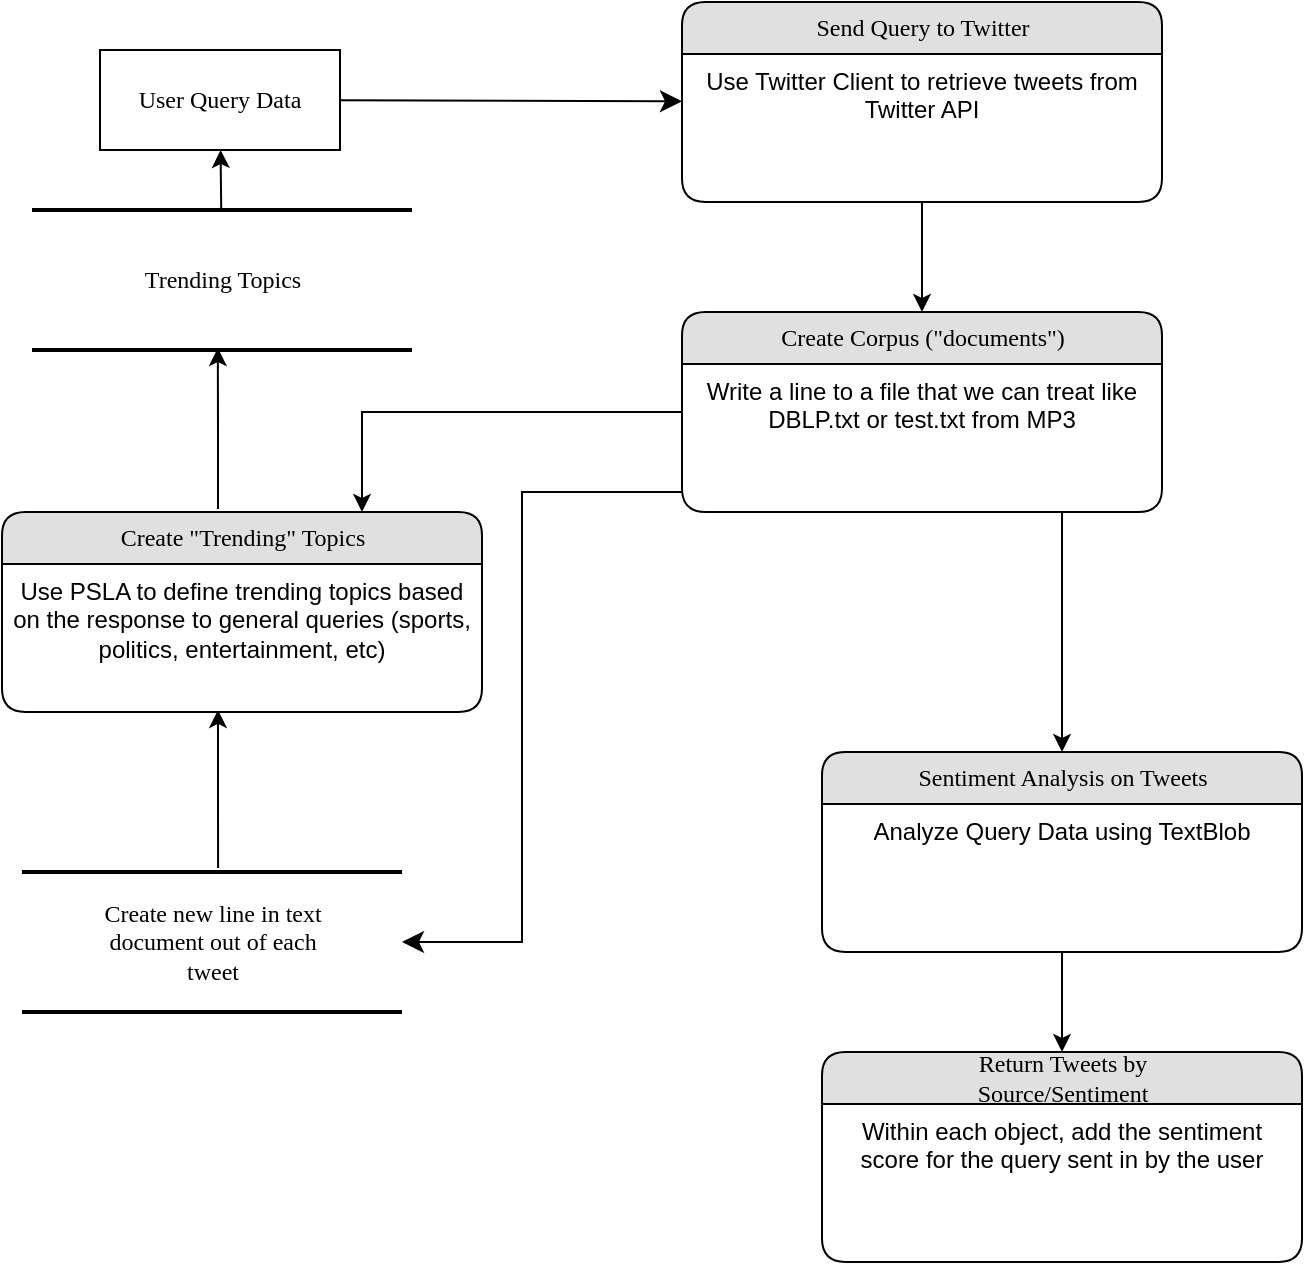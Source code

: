<mxfile pages="2">
    <diagram name="Page-1" id="52a04d89-c75d-2922-d76d-85b35f80e030">
        <mxGraphModel dx="1152" dy="493" grid="1" gridSize="10" guides="1" tooltips="1" connect="1" arrows="1" fold="1" page="1" pageScale="1" pageWidth="1100" pageHeight="850" background="none" math="0" shadow="0">
            <root>
                <mxCell id="0"/>
                <mxCell id="1" parent="0"/>
                <mxCell id="CfUMpahbv_ZwyhBGr2wj-9" value="" style="edgeStyle=orthogonalEdgeStyle;rounded=0;orthogonalLoop=1;jettySize=auto;html=1;exitX=0.516;exitY=-0.029;exitDx=0;exitDy=0;exitPerimeter=0;entryX=0.45;entryY=0.986;entryDx=0;entryDy=0;entryPerimeter=0;" parent="1" source="21ea969265ad0168-30" target="CfUMpahbv_ZwyhBGr2wj-6" edge="1">
                    <mxGeometry relative="1" as="geometry">
                        <mxPoint x="146" y="430" as="sourcePoint"/>
                        <mxPoint x="149" y="380" as="targetPoint"/>
                    </mxGeometry>
                </mxCell>
                <mxCell id="21ea969265ad0168-30" value="Create new line in text&lt;br&gt;document out of each&lt;br&gt;tweet" style="html=1;rounded=0;shadow=0;comic=0;labelBackgroundColor=none;strokeWidth=2;fontFamily=Verdana;fontSize=12;align=center;shape=mxgraph.ios7ui.horLines;" parent="1" vertex="1">
                    <mxGeometry x="50" y="450" width="190" height="70" as="geometry"/>
                </mxCell>
                <mxCell id="1fdf3b25b50cf41e-27" style="html=1;labelBackgroundColor=none;startFill=0;startSize=8;endFill=1;endSize=8;fontFamily=Verdana;fontSize=12;" parent="1" source="17472293e6e8944d-30" target="1fdf3b25b50cf41e-1" edge="1">
                    <mxGeometry relative="1" as="geometry"/>
                </mxCell>
                <mxCell id="3" value="" style="edgeStyle=none;html=1;startArrow=classic;startFill=1;endArrow=none;endFill=0;" parent="1" source="17472293e6e8944d-30" target="CfUMpahbv_ZwyhBGr2wj-11" edge="1">
                    <mxGeometry relative="1" as="geometry"/>
                </mxCell>
                <mxCell id="17472293e6e8944d-30" value="User Query Data" style="whiteSpace=wrap;html=1;rounded=0;shadow=0;comic=0;labelBackgroundColor=none;strokeWidth=1;fontFamily=Verdana;fontSize=12;align=center;" parent="1" vertex="1">
                    <mxGeometry x="89" y="39" width="120" height="50" as="geometry"/>
                </mxCell>
                <mxCell id="1fdf3b25b50cf41e-38" style="edgeStyle=elbowEdgeStyle;html=1;labelBackgroundColor=none;startFill=0;startSize=8;endFill=1;endSize=8;fontFamily=Verdana;fontSize=12;rounded=0;" parent="1" source="r-KkZK2zQZgvtkGGY7jv-22" target="21ea969265ad0168-30" edge="1">
                    <mxGeometry relative="1" as="geometry">
                        <Array as="points">
                            <mxPoint x="300" y="260"/>
                            <mxPoint x="180" y="280"/>
                            <mxPoint x="160" y="330"/>
                        </Array>
                        <mxPoint x="180" y="310" as="targetPoint"/>
                    </mxGeometry>
                </mxCell>
                <mxCell id="r-KkZK2zQZgvtkGGY7jv-23" style="edgeStyle=orthogonalEdgeStyle;rounded=0;orthogonalLoop=1;jettySize=auto;html=1;entryX=0.5;entryY=0;entryDx=0;entryDy=0;startArrow=none;startFill=0;endArrow=classic;endFill=1;" parent="1" source="1fdf3b25b50cf41e-1" target="r-KkZK2zQZgvtkGGY7jv-21" edge="1">
                    <mxGeometry relative="1" as="geometry"/>
                </mxCell>
                <mxCell id="1fdf3b25b50cf41e-1" value="Send Query to Twitter" style="swimlane;html=1;fontStyle=0;childLayout=stackLayout;horizontal=1;startSize=26;fillColor=#e0e0e0;horizontalStack=0;resizeParent=1;resizeLast=0;collapsible=1;marginBottom=0;swimlaneFillColor=#ffffff;align=center;rounded=1;shadow=0;comic=0;labelBackgroundColor=none;strokeWidth=1;fontFamily=Verdana;fontSize=12" parent="1" vertex="1">
                    <mxGeometry x="380" y="15" width="240" height="100" as="geometry"/>
                </mxCell>
                <mxCell id="r-KkZK2zQZgvtkGGY7jv-16" value="Use Twitter Client to retrieve tweets from Twitter API" style="text;html=1;strokeColor=none;fillColor=none;spacingLeft=4;spacingRight=4;whiteSpace=wrap;overflow=hidden;rotatable=0;points=[[0,0.5],[1,0.5]];portConstraint=eastwest;align=center;" parent="1fdf3b25b50cf41e-1" vertex="1">
                    <mxGeometry y="26" width="240" height="74" as="geometry"/>
                </mxCell>
                <mxCell id="r-KkZK2zQZgvtkGGY7jv-4" style="edgeStyle=orthogonalEdgeStyle;rounded=0;orthogonalLoop=1;jettySize=auto;html=1;entryX=0.5;entryY=0;entryDx=0;entryDy=0;" parent="1" source="r-KkZK2zQZgvtkGGY7jv-1" target="r-KkZK2zQZgvtkGGY7jv-5" edge="1">
                    <mxGeometry relative="1" as="geometry">
                        <mxPoint x="570" y="545" as="targetPoint"/>
                    </mxGeometry>
                </mxCell>
                <mxCell id="r-KkZK2zQZgvtkGGY7jv-1" value="Sentiment Analysis on Tweets" style="swimlane;html=1;fontStyle=0;childLayout=stackLayout;horizontal=1;startSize=26;fillColor=#e0e0e0;horizontalStack=0;resizeParent=1;resizeLast=0;collapsible=1;marginBottom=0;swimlaneFillColor=#ffffff;align=center;rounded=1;shadow=0;comic=0;labelBackgroundColor=none;strokeWidth=1;fontFamily=Verdana;fontSize=12" parent="1" vertex="1">
                    <mxGeometry x="450" y="390" width="240" height="100" as="geometry"/>
                </mxCell>
                <mxCell id="r-KkZK2zQZgvtkGGY7jv-7" value="Analyze Query Data using TextBlob" style="text;html=1;strokeColor=none;fillColor=none;spacingLeft=4;spacingRight=4;whiteSpace=wrap;overflow=hidden;rotatable=0;points=[[0,0.5],[1,0.5]];portConstraint=eastwest;align=center;" parent="r-KkZK2zQZgvtkGGY7jv-1" vertex="1">
                    <mxGeometry y="26" width="240" height="74" as="geometry"/>
                </mxCell>
                <mxCell id="r-KkZK2zQZgvtkGGY7jv-5" value="Return Tweets by&lt;br&gt;Source/Sentiment" style="swimlane;html=1;fontStyle=0;childLayout=stackLayout;horizontal=1;startSize=26;fillColor=#e0e0e0;horizontalStack=0;resizeParent=1;resizeLast=0;collapsible=1;marginBottom=0;swimlaneFillColor=#ffffff;align=center;rounded=1;shadow=0;comic=0;labelBackgroundColor=none;strokeWidth=1;fontFamily=Verdana;fontSize=12" parent="1" vertex="1">
                    <mxGeometry x="450" y="540" width="240" height="105" as="geometry"/>
                </mxCell>
                <mxCell id="r-KkZK2zQZgvtkGGY7jv-6" value="Within each object, add the sentiment score for the query sent in by the user" style="text;html=1;strokeColor=none;fillColor=none;spacingLeft=4;spacingRight=4;whiteSpace=wrap;overflow=hidden;rotatable=0;points=[[0,0.5],[1,0.5]];portConstraint=eastwest;align=center;" parent="r-KkZK2zQZgvtkGGY7jv-5" vertex="1">
                    <mxGeometry y="26" width="240" height="74" as="geometry"/>
                </mxCell>
                <mxCell id="r-KkZK2zQZgvtkGGY7jv-24" style="edgeStyle=elbowEdgeStyle;rounded=0;orthogonalLoop=1;jettySize=auto;html=1;entryX=0.5;entryY=0;entryDx=0;entryDy=0;startArrow=none;startFill=0;endArrow=classic;endFill=1;" parent="1" source="r-KkZK2zQZgvtkGGY7jv-21" target="r-KkZK2zQZgvtkGGY7jv-1" edge="1">
                    <mxGeometry relative="1" as="geometry"/>
                </mxCell>
                <mxCell id="CfUMpahbv_ZwyhBGr2wj-7" style="edgeStyle=orthogonalEdgeStyle;rounded=0;orthogonalLoop=1;jettySize=auto;html=1;entryX=0.75;entryY=0;entryDx=0;entryDy=0;" parent="1" source="r-KkZK2zQZgvtkGGY7jv-21" target="CfUMpahbv_ZwyhBGr2wj-5" edge="1">
                    <mxGeometry relative="1" as="geometry"/>
                </mxCell>
                <mxCell id="r-KkZK2zQZgvtkGGY7jv-21" value="Create Corpus (&quot;documents&quot;)" style="swimlane;html=1;fontStyle=0;childLayout=stackLayout;horizontal=1;startSize=26;fillColor=#e0e0e0;horizontalStack=0;resizeParent=1;resizeLast=0;collapsible=1;marginBottom=0;swimlaneFillColor=#ffffff;align=center;rounded=1;shadow=0;comic=0;labelBackgroundColor=none;strokeWidth=1;fontFamily=Verdana;fontSize=12" parent="1" vertex="1">
                    <mxGeometry x="380" y="170" width="240" height="100" as="geometry"/>
                </mxCell>
                <mxCell id="r-KkZK2zQZgvtkGGY7jv-22" value="Write a line to a file that we can treat like DBLP.txt or test.txt from MP3" style="text;html=1;strokeColor=none;fillColor=none;spacingLeft=4;spacingRight=4;whiteSpace=wrap;overflow=hidden;rotatable=0;points=[[0,0.5],[1,0.5]];portConstraint=eastwest;align=center;" parent="r-KkZK2zQZgvtkGGY7jv-21" vertex="1">
                    <mxGeometry y="26" width="240" height="74" as="geometry"/>
                </mxCell>
                <mxCell id="CfUMpahbv_ZwyhBGr2wj-12" style="edgeStyle=orthogonalEdgeStyle;rounded=0;orthogonalLoop=1;jettySize=auto;html=1;entryX=0.489;entryY=0.986;entryDx=0;entryDy=0;entryPerimeter=0;exitX=0.45;exitY=-0.015;exitDx=0;exitDy=0;exitPerimeter=0;" parent="1" source="CfUMpahbv_ZwyhBGr2wj-5" target="CfUMpahbv_ZwyhBGr2wj-11" edge="1">
                    <mxGeometry relative="1" as="geometry"/>
                </mxCell>
                <mxCell id="CfUMpahbv_ZwyhBGr2wj-5" value="Create &quot;Trending&quot; Topics" style="swimlane;html=1;fontStyle=0;childLayout=stackLayout;horizontal=1;startSize=26;fillColor=#e0e0e0;horizontalStack=0;resizeParent=1;resizeLast=0;collapsible=1;marginBottom=0;swimlaneFillColor=#ffffff;align=center;rounded=1;shadow=0;comic=0;labelBackgroundColor=none;strokeWidth=1;fontFamily=Verdana;fontSize=12" parent="1" vertex="1">
                    <mxGeometry x="40" y="270" width="240" height="100" as="geometry"/>
                </mxCell>
                <mxCell id="CfUMpahbv_ZwyhBGr2wj-6" value="Use PSLA to define trending topics based on the response to general queries (sports, politics, entertainment, etc)" style="text;html=1;strokeColor=none;fillColor=none;spacingLeft=4;spacingRight=4;whiteSpace=wrap;overflow=hidden;rotatable=0;points=[[0,0.5],[1,0.5]];portConstraint=eastwest;align=center;" parent="CfUMpahbv_ZwyhBGr2wj-5" vertex="1">
                    <mxGeometry y="26" width="240" height="74" as="geometry"/>
                </mxCell>
                <mxCell id="CfUMpahbv_ZwyhBGr2wj-11" value="Trending Topics" style="html=1;rounded=0;shadow=0;comic=0;labelBackgroundColor=none;strokeWidth=2;fontFamily=Verdana;fontSize=12;align=center;shape=mxgraph.ios7ui.horLines;" parent="1" vertex="1">
                    <mxGeometry x="55" y="119" width="190" height="70" as="geometry"/>
                </mxCell>
            </root>
        </mxGraphModel>
    </diagram>
    <diagram id="gRCE2eUKERkvzfVBNQBJ" name="Page-2">
        <mxGraphModel dx="1333" dy="816" grid="1" gridSize="10" guides="1" tooltips="1" connect="1" arrows="1" fold="1" page="1" pageScale="1" pageWidth="850" pageHeight="1100" math="0" shadow="0">
            <root>
                <mxCell id="0"/>
                <mxCell id="1" parent="0"/>
                <mxCell id="kDjDkeuDUiAfNkpIwVVC-56" style="edgeStyle=orthogonalEdgeStyle;rounded=0;orthogonalLoop=1;jettySize=auto;html=1;entryX=1;entryY=0.5;entryDx=0;entryDy=0;" edge="1" parent="1" source="kDjDkeuDUiAfNkpIwVVC-2" target="kDjDkeuDUiAfNkpIwVVC-50">
                    <mxGeometry relative="1" as="geometry"/>
                </mxCell>
                <mxCell id="kDjDkeuDUiAfNkpIwVVC-2" value="Output:&lt;br&gt;Clingo Logs" style="html=1;rounded=0;shadow=0;comic=0;labelBackgroundColor=none;strokeWidth=2;fontFamily=Verdana;fontSize=12;align=center;shape=mxgraph.ios7ui.horLines;" vertex="1" parent="1">
                    <mxGeometry x="620" y="403" width="135" height="50" as="geometry"/>
                </mxCell>
                <mxCell id="kDjDkeuDUiAfNkpIwVVC-3" style="edgeStyle=none;html=1;labelBackgroundColor=none;startFill=0;startSize=8;endFill=1;endSize=8;fontFamily=Verdana;fontSize=12;" edge="1" parent="1" source="kDjDkeuDUiAfNkpIwVVC-4" target="kDjDkeuDUiAfNkpIwVVC-7">
                    <mxGeometry relative="1" as="geometry"/>
                </mxCell>
                <mxCell id="kDjDkeuDUiAfNkpIwVVC-4" value="Input:&lt;br&gt;PPP Loan Data (Unclean)" style="whiteSpace=wrap;html=1;rounded=0;shadow=0;comic=0;labelBackgroundColor=none;strokeWidth=1;fontFamily=Verdana;fontSize=12;align=center;" vertex="1" parent="1">
                    <mxGeometry x="200" y="44" width="120" height="50" as="geometry"/>
                </mxCell>
                <mxCell id="kDjDkeuDUiAfNkpIwVVC-5" style="edgeStyle=none;html=1;labelBackgroundColor=none;startFill=0;startSize=8;endFill=1;endSize=8;fontFamily=Verdana;fontSize=12;entryX=0.413;entryY=0.003;entryDx=0;entryDy=0;entryPerimeter=0;" edge="1" parent="1" source="kDjDkeuDUiAfNkpIwVVC-7" target="kDjDkeuDUiAfNkpIwVVC-32">
                    <mxGeometry relative="1" as="geometry">
                        <mxPoint x="500" y="170.0" as="targetPoint"/>
                    </mxGeometry>
                </mxCell>
                <mxCell id="kDjDkeuDUiAfNkpIwVVC-7" value="Data Profiling" style="swimlane;html=1;fontStyle=0;childLayout=stackLayout;horizontal=1;startSize=26;fillColor=#e0e0e0;horizontalStack=0;resizeParent=1;resizeLast=0;collapsible=1;marginBottom=0;swimlaneFillColor=#ffffff;align=center;rounded=1;shadow=0;comic=0;labelBackgroundColor=none;strokeWidth=1;fontFamily=Verdana;fontSize=12" vertex="1" parent="1">
                    <mxGeometry x="425" y="31" width="150" height="76" as="geometry"/>
                </mxCell>
                <mxCell id="kDjDkeuDUiAfNkpIwVVC-8" value="OpenRefine and Splunk for visualization" style="text;html=1;strokeColor=none;fillColor=none;spacingLeft=4;spacingRight=4;whiteSpace=wrap;overflow=hidden;rotatable=0;points=[[0,0.5],[1,0.5]];portConstraint=eastwest;align=center;" vertex="1" parent="kDjDkeuDUiAfNkpIwVVC-7">
                    <mxGeometry y="26" width="150" height="50" as="geometry"/>
                </mxCell>
                <mxCell id="kDjDkeuDUiAfNkpIwVVC-59" style="edgeStyle=orthogonalEdgeStyle;rounded=0;orthogonalLoop=1;jettySize=auto;html=1;entryX=0.279;entryY=-0.019;entryDx=0;entryDy=0;entryPerimeter=0;" edge="1" parent="1" source="kDjDkeuDUiAfNkpIwVVC-9" target="kDjDkeuDUiAfNkpIwVVC-49">
                    <mxGeometry relative="1" as="geometry">
                        <Array as="points">
                            <mxPoint x="527" y="493"/>
                        </Array>
                    </mxGeometry>
                </mxCell>
                <mxCell id="kDjDkeuDUiAfNkpIwVVC-9" value="Output:&lt;br&gt;Clean PPP Loan Data" style="html=1;rounded=0;shadow=0;comic=0;labelBackgroundColor=none;strokeWidth=2;fontFamily=Verdana;fontSize=12;align=center;shape=mxgraph.ios7ui.horLines;" vertex="1" parent="1">
                    <mxGeometry x="430" y="403" width="135" height="50" as="geometry"/>
                </mxCell>
                <mxCell id="kDjDkeuDUiAfNkpIwVVC-58" style="edgeStyle=orthogonalEdgeStyle;rounded=0;orthogonalLoop=1;jettySize=auto;html=1;entryX=0.644;entryY=0.003;entryDx=0;entryDy=0;entryPerimeter=0;" edge="1" parent="1" source="kDjDkeuDUiAfNkpIwVVC-24" target="kDjDkeuDUiAfNkpIwVVC-9">
                    <mxGeometry relative="1" as="geometry"/>
                </mxCell>
                <mxCell id="kDjDkeuDUiAfNkpIwVVC-60" style="edgeStyle=orthogonalEdgeStyle;rounded=0;orthogonalLoop=1;jettySize=auto;html=1;entryX=0.518;entryY=-0.049;entryDx=0;entryDy=0;entryPerimeter=0;" edge="1" parent="1" source="kDjDkeuDUiAfNkpIwVVC-24" target="kDjDkeuDUiAfNkpIwVVC-2">
                    <mxGeometry relative="1" as="geometry">
                        <Array as="points">
                            <mxPoint x="690" y="333"/>
                        </Array>
                    </mxGeometry>
                </mxCell>
                <mxCell id="kDjDkeuDUiAfNkpIwVVC-63" style="edgeStyle=orthogonalEdgeStyle;rounded=0;orthogonalLoop=1;jettySize=auto;html=1;entryX=0.266;entryY=0.999;entryDx=0;entryDy=0;entryPerimeter=0;" edge="1" parent="1" source="kDjDkeuDUiAfNkpIwVVC-24" target="kDjDkeuDUiAfNkpIwVVC-33">
                    <mxGeometry relative="1" as="geometry">
                        <Array as="points">
                            <mxPoint x="479" y="246"/>
                        </Array>
                    </mxGeometry>
                </mxCell>
                <mxCell id="kDjDkeuDUiAfNkpIwVVC-24" value="ICV Checks" style="swimlane;html=1;fontStyle=0;childLayout=stackLayout;horizontal=1;startSize=26;fillColor=#e0e0e0;horizontalStack=0;resizeParent=1;resizeLast=0;collapsible=1;marginBottom=0;swimlaneFillColor=#ffffff;align=center;rounded=1;shadow=0;comic=0;labelBackgroundColor=none;strokeWidth=1;fontFamily=Verdana;fontSize=12" vertex="1" parent="1">
                    <mxGeometry x="425" y="273" width="185" height="77" as="geometry"/>
                </mxCell>
                <mxCell id="kDjDkeuDUiAfNkpIwVVC-25" value="SQLite, Splunk, Python, Datalog" style="text;html=1;strokeColor=none;fillColor=none;spacingLeft=4;spacingRight=4;whiteSpace=wrap;overflow=hidden;rotatable=0;points=[[0,0.5],[1,0.5]];portConstraint=eastwest;align=center;" vertex="1" parent="kDjDkeuDUiAfNkpIwVVC-24">
                    <mxGeometry y="26" width="185" height="26" as="geometry"/>
                </mxCell>
                <mxCell id="kDjDkeuDUiAfNkpIwVVC-62" style="edgeStyle=orthogonalEdgeStyle;rounded=0;orthogonalLoop=1;jettySize=auto;html=1;entryX=0.75;entryY=0;entryDx=0;entryDy=0;" edge="1" parent="1" source="kDjDkeuDUiAfNkpIwVVC-32" target="kDjDkeuDUiAfNkpIwVVC-24">
                    <mxGeometry relative="1" as="geometry">
                        <Array as="points">
                            <mxPoint x="564" y="243"/>
                            <mxPoint x="564" y="243"/>
                        </Array>
                    </mxGeometry>
                </mxCell>
                <mxCell id="kDjDkeuDUiAfNkpIwVVC-32" value="Data Cleaning" style="swimlane;html=1;fontStyle=0;childLayout=stackLayout;horizontal=1;startSize=26;fillColor=#e0e0e0;horizontalStack=0;resizeParent=1;resizeLast=0;collapsible=1;marginBottom=0;swimlaneFillColor=#ffffff;align=center;rounded=1;shadow=0;comic=0;labelBackgroundColor=none;strokeWidth=1;fontFamily=Verdana;fontSize=12" vertex="1" parent="1">
                    <mxGeometry x="440" y="150" width="145" height="68" as="geometry"/>
                </mxCell>
                <mxCell id="kDjDkeuDUiAfNkpIwVVC-33" value="OpenRefine" style="text;html=1;strokeColor=none;fillColor=none;spacingLeft=4;spacingRight=4;whiteSpace=wrap;overflow=hidden;rotatable=0;points=[[0,0.5],[1,0.5]];portConstraint=eastwest;align=center;" vertex="1" parent="kDjDkeuDUiAfNkpIwVVC-32">
                    <mxGeometry y="26" width="145" height="42" as="geometry"/>
                </mxCell>
                <mxCell id="kDjDkeuDUiAfNkpIwVVC-45" value="Output:&lt;br&gt;Phase 1 Report" style="html=1;rounded=0;shadow=0;comic=0;labelBackgroundColor=none;strokeWidth=2;fontFamily=Verdana;fontSize=12;align=center;shape=mxgraph.ios7ui.horLines;" vertex="1" parent="1">
                    <mxGeometry x="665" y="44" width="135" height="50" as="geometry"/>
                </mxCell>
                <mxCell id="kDjDkeuDUiAfNkpIwVVC-46" style="edgeStyle=orthogonalEdgeStyle;rounded=0;orthogonalLoop=1;jettySize=auto;html=1;entryX=-0.003;entryY=0.577;entryDx=0;entryDy=0;entryPerimeter=0;" edge="1" parent="1" source="kDjDkeuDUiAfNkpIwVVC-8" target="kDjDkeuDUiAfNkpIwVVC-45">
                    <mxGeometry relative="1" as="geometry">
                        <Array as="points">
                            <mxPoint x="600" y="73"/>
                            <mxPoint x="600" y="73"/>
                        </Array>
                    </mxGeometry>
                </mxCell>
                <mxCell id="kDjDkeuDUiAfNkpIwVVC-57" style="edgeStyle=orthogonalEdgeStyle;rounded=0;orthogonalLoop=1;jettySize=auto;html=1;entryX=0.517;entryY=0;entryDx=0;entryDy=0;entryPerimeter=0;" edge="1" parent="1" source="kDjDkeuDUiAfNkpIwVVC-49" target="kDjDkeuDUiAfNkpIwVVC-53">
                    <mxGeometry relative="1" as="geometry"/>
                </mxCell>
                <mxCell id="kDjDkeuDUiAfNkpIwVVC-49" value="Consolidate Outputs" style="swimlane;html=1;fontStyle=0;childLayout=stackLayout;horizontal=1;startSize=26;fillColor=#e0e0e0;horizontalStack=0;resizeParent=1;resizeLast=0;collapsible=1;marginBottom=0;swimlaneFillColor=#ffffff;align=center;rounded=1;shadow=0;comic=0;labelBackgroundColor=none;strokeWidth=1;fontFamily=Verdana;fontSize=12" vertex="1" parent="1">
                    <mxGeometry x="475" y="533" width="185" height="80" as="geometry"/>
                </mxCell>
                <mxCell id="kDjDkeuDUiAfNkpIwVVC-50" value="Microsoft Word, 7zip" style="text;html=1;strokeColor=none;fillColor=none;spacingLeft=4;spacingRight=4;whiteSpace=wrap;overflow=hidden;rotatable=0;points=[[0,0.5],[1,0.5]];portConstraint=eastwest;align=center;" vertex="1" parent="kDjDkeuDUiAfNkpIwVVC-49">
                    <mxGeometry y="26" width="185" height="54" as="geometry"/>
                </mxCell>
                <mxCell id="kDjDkeuDUiAfNkpIwVVC-53" value="Output:&lt;br&gt;Phase 2 Report&lt;br&gt;and Supporting Material" style="html=1;rounded=0;shadow=0;comic=0;labelBackgroundColor=none;strokeWidth=2;fontFamily=Verdana;fontSize=12;align=center;shape=mxgraph.ios7ui.horLines;" vertex="1" parent="1">
                    <mxGeometry x="490" y="693" width="150" height="60" as="geometry"/>
                </mxCell>
            </root>
        </mxGraphModel>
    </diagram>
</mxfile>